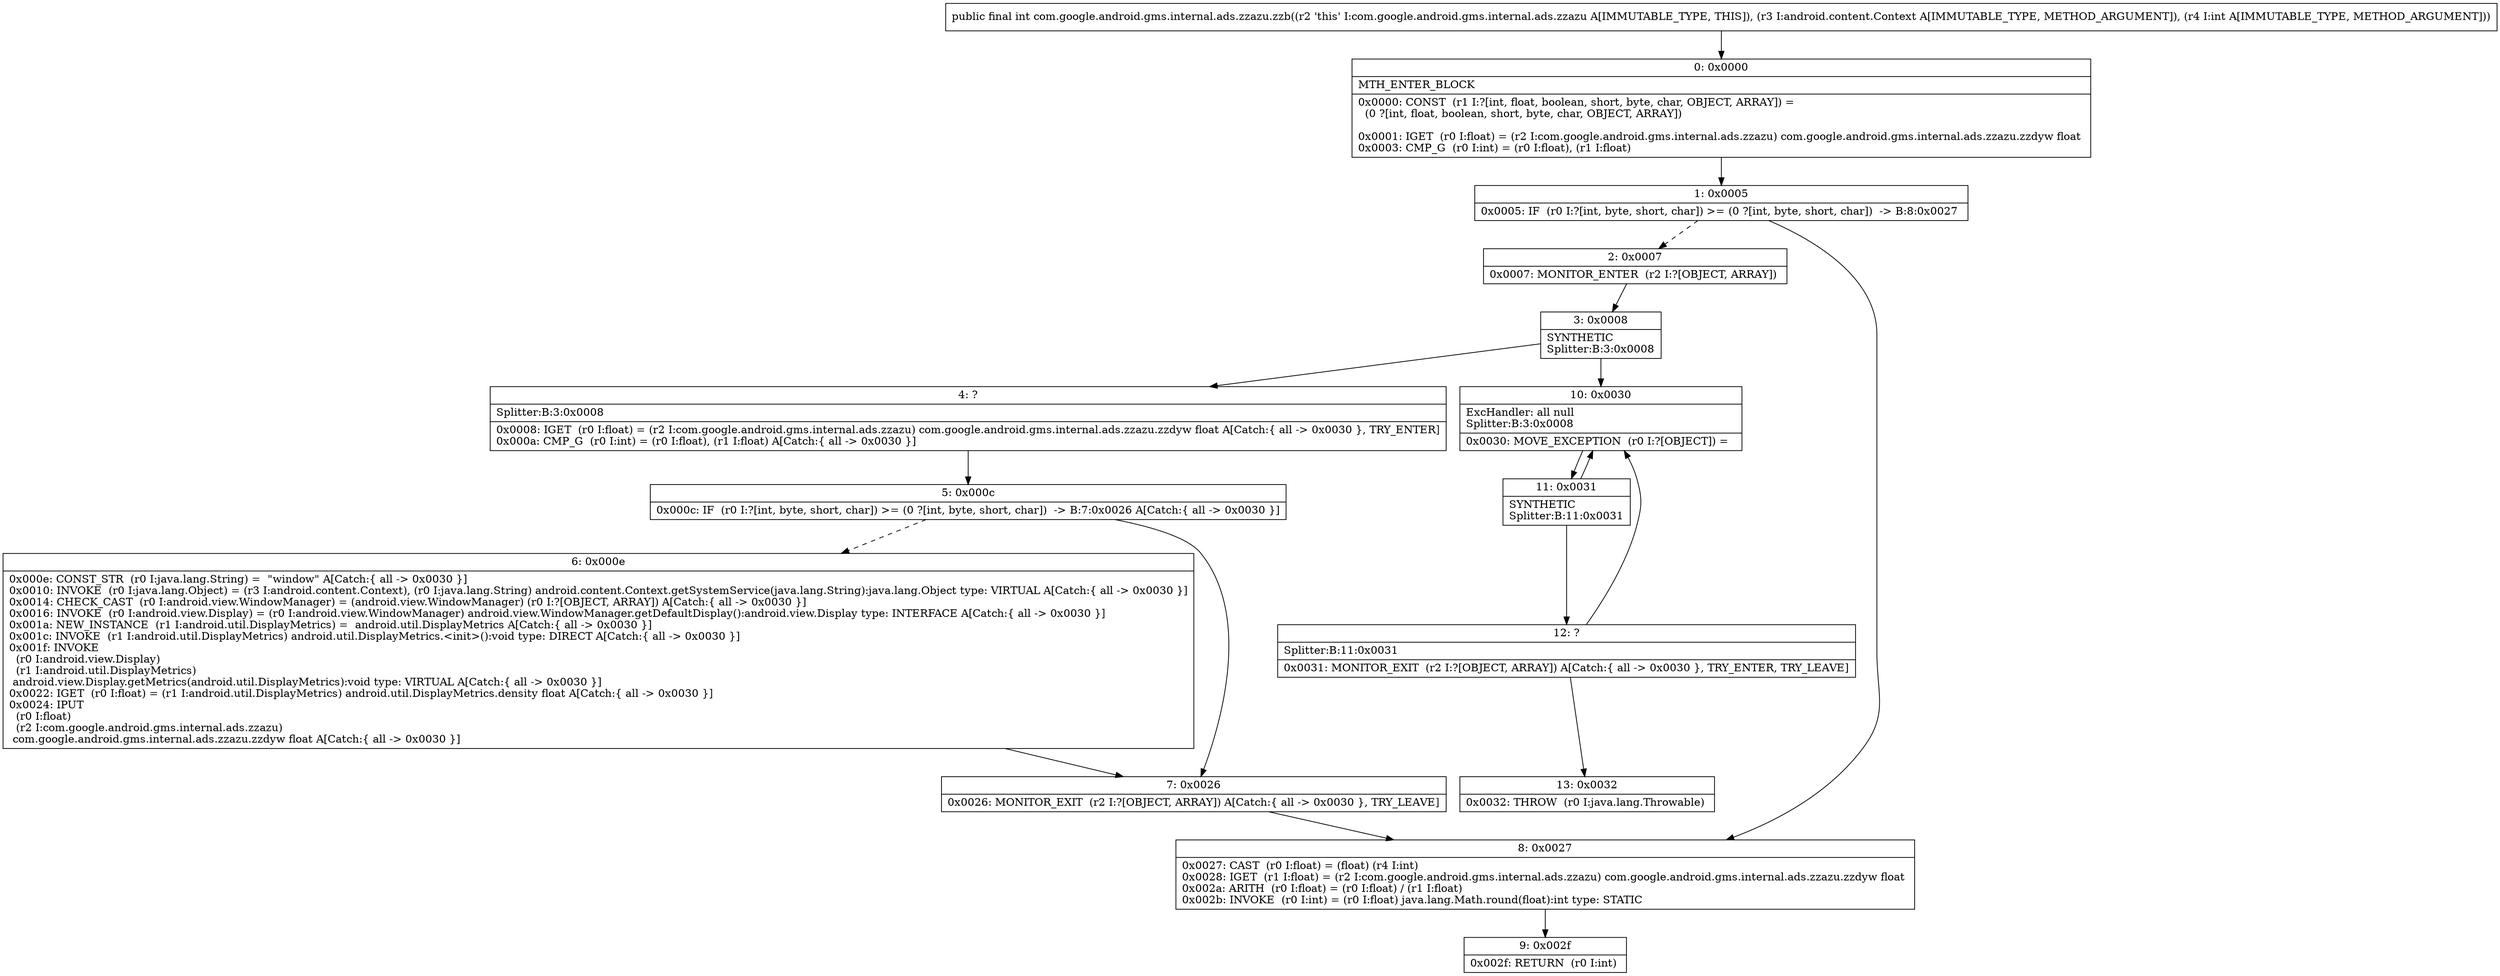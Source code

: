 digraph "CFG forcom.google.android.gms.internal.ads.zzazu.zzb(Landroid\/content\/Context;I)I" {
Node_0 [shape=record,label="{0\:\ 0x0000|MTH_ENTER_BLOCK\l|0x0000: CONST  (r1 I:?[int, float, boolean, short, byte, char, OBJECT, ARRAY]) = \l  (0 ?[int, float, boolean, short, byte, char, OBJECT, ARRAY])\l \l0x0001: IGET  (r0 I:float) = (r2 I:com.google.android.gms.internal.ads.zzazu) com.google.android.gms.internal.ads.zzazu.zzdyw float \l0x0003: CMP_G  (r0 I:int) = (r0 I:float), (r1 I:float) \l}"];
Node_1 [shape=record,label="{1\:\ 0x0005|0x0005: IF  (r0 I:?[int, byte, short, char]) \>= (0 ?[int, byte, short, char])  \-\> B:8:0x0027 \l}"];
Node_2 [shape=record,label="{2\:\ 0x0007|0x0007: MONITOR_ENTER  (r2 I:?[OBJECT, ARRAY]) \l}"];
Node_3 [shape=record,label="{3\:\ 0x0008|SYNTHETIC\lSplitter:B:3:0x0008\l}"];
Node_4 [shape=record,label="{4\:\ ?|Splitter:B:3:0x0008\l|0x0008: IGET  (r0 I:float) = (r2 I:com.google.android.gms.internal.ads.zzazu) com.google.android.gms.internal.ads.zzazu.zzdyw float A[Catch:\{ all \-\> 0x0030 \}, TRY_ENTER]\l0x000a: CMP_G  (r0 I:int) = (r0 I:float), (r1 I:float) A[Catch:\{ all \-\> 0x0030 \}]\l}"];
Node_5 [shape=record,label="{5\:\ 0x000c|0x000c: IF  (r0 I:?[int, byte, short, char]) \>= (0 ?[int, byte, short, char])  \-\> B:7:0x0026 A[Catch:\{ all \-\> 0x0030 \}]\l}"];
Node_6 [shape=record,label="{6\:\ 0x000e|0x000e: CONST_STR  (r0 I:java.lang.String) =  \"window\" A[Catch:\{ all \-\> 0x0030 \}]\l0x0010: INVOKE  (r0 I:java.lang.Object) = (r3 I:android.content.Context), (r0 I:java.lang.String) android.content.Context.getSystemService(java.lang.String):java.lang.Object type: VIRTUAL A[Catch:\{ all \-\> 0x0030 \}]\l0x0014: CHECK_CAST  (r0 I:android.view.WindowManager) = (android.view.WindowManager) (r0 I:?[OBJECT, ARRAY]) A[Catch:\{ all \-\> 0x0030 \}]\l0x0016: INVOKE  (r0 I:android.view.Display) = (r0 I:android.view.WindowManager) android.view.WindowManager.getDefaultDisplay():android.view.Display type: INTERFACE A[Catch:\{ all \-\> 0x0030 \}]\l0x001a: NEW_INSTANCE  (r1 I:android.util.DisplayMetrics) =  android.util.DisplayMetrics A[Catch:\{ all \-\> 0x0030 \}]\l0x001c: INVOKE  (r1 I:android.util.DisplayMetrics) android.util.DisplayMetrics.\<init\>():void type: DIRECT A[Catch:\{ all \-\> 0x0030 \}]\l0x001f: INVOKE  \l  (r0 I:android.view.Display)\l  (r1 I:android.util.DisplayMetrics)\l android.view.Display.getMetrics(android.util.DisplayMetrics):void type: VIRTUAL A[Catch:\{ all \-\> 0x0030 \}]\l0x0022: IGET  (r0 I:float) = (r1 I:android.util.DisplayMetrics) android.util.DisplayMetrics.density float A[Catch:\{ all \-\> 0x0030 \}]\l0x0024: IPUT  \l  (r0 I:float)\l  (r2 I:com.google.android.gms.internal.ads.zzazu)\l com.google.android.gms.internal.ads.zzazu.zzdyw float A[Catch:\{ all \-\> 0x0030 \}]\l}"];
Node_7 [shape=record,label="{7\:\ 0x0026|0x0026: MONITOR_EXIT  (r2 I:?[OBJECT, ARRAY]) A[Catch:\{ all \-\> 0x0030 \}, TRY_LEAVE]\l}"];
Node_8 [shape=record,label="{8\:\ 0x0027|0x0027: CAST  (r0 I:float) = (float) (r4 I:int) \l0x0028: IGET  (r1 I:float) = (r2 I:com.google.android.gms.internal.ads.zzazu) com.google.android.gms.internal.ads.zzazu.zzdyw float \l0x002a: ARITH  (r0 I:float) = (r0 I:float) \/ (r1 I:float) \l0x002b: INVOKE  (r0 I:int) = (r0 I:float) java.lang.Math.round(float):int type: STATIC \l}"];
Node_9 [shape=record,label="{9\:\ 0x002f|0x002f: RETURN  (r0 I:int) \l}"];
Node_10 [shape=record,label="{10\:\ 0x0030|ExcHandler: all null\lSplitter:B:3:0x0008\l|0x0030: MOVE_EXCEPTION  (r0 I:?[OBJECT]) =  \l}"];
Node_11 [shape=record,label="{11\:\ 0x0031|SYNTHETIC\lSplitter:B:11:0x0031\l}"];
Node_12 [shape=record,label="{12\:\ ?|Splitter:B:11:0x0031\l|0x0031: MONITOR_EXIT  (r2 I:?[OBJECT, ARRAY]) A[Catch:\{ all \-\> 0x0030 \}, TRY_ENTER, TRY_LEAVE]\l}"];
Node_13 [shape=record,label="{13\:\ 0x0032|0x0032: THROW  (r0 I:java.lang.Throwable) \l}"];
MethodNode[shape=record,label="{public final int com.google.android.gms.internal.ads.zzazu.zzb((r2 'this' I:com.google.android.gms.internal.ads.zzazu A[IMMUTABLE_TYPE, THIS]), (r3 I:android.content.Context A[IMMUTABLE_TYPE, METHOD_ARGUMENT]), (r4 I:int A[IMMUTABLE_TYPE, METHOD_ARGUMENT])) }"];
MethodNode -> Node_0;
Node_0 -> Node_1;
Node_1 -> Node_2[style=dashed];
Node_1 -> Node_8;
Node_2 -> Node_3;
Node_3 -> Node_4;
Node_3 -> Node_10;
Node_4 -> Node_5;
Node_5 -> Node_6[style=dashed];
Node_5 -> Node_7;
Node_6 -> Node_7;
Node_7 -> Node_8;
Node_8 -> Node_9;
Node_10 -> Node_11;
Node_11 -> Node_12;
Node_11 -> Node_10;
Node_12 -> Node_13;
Node_12 -> Node_10;
}

